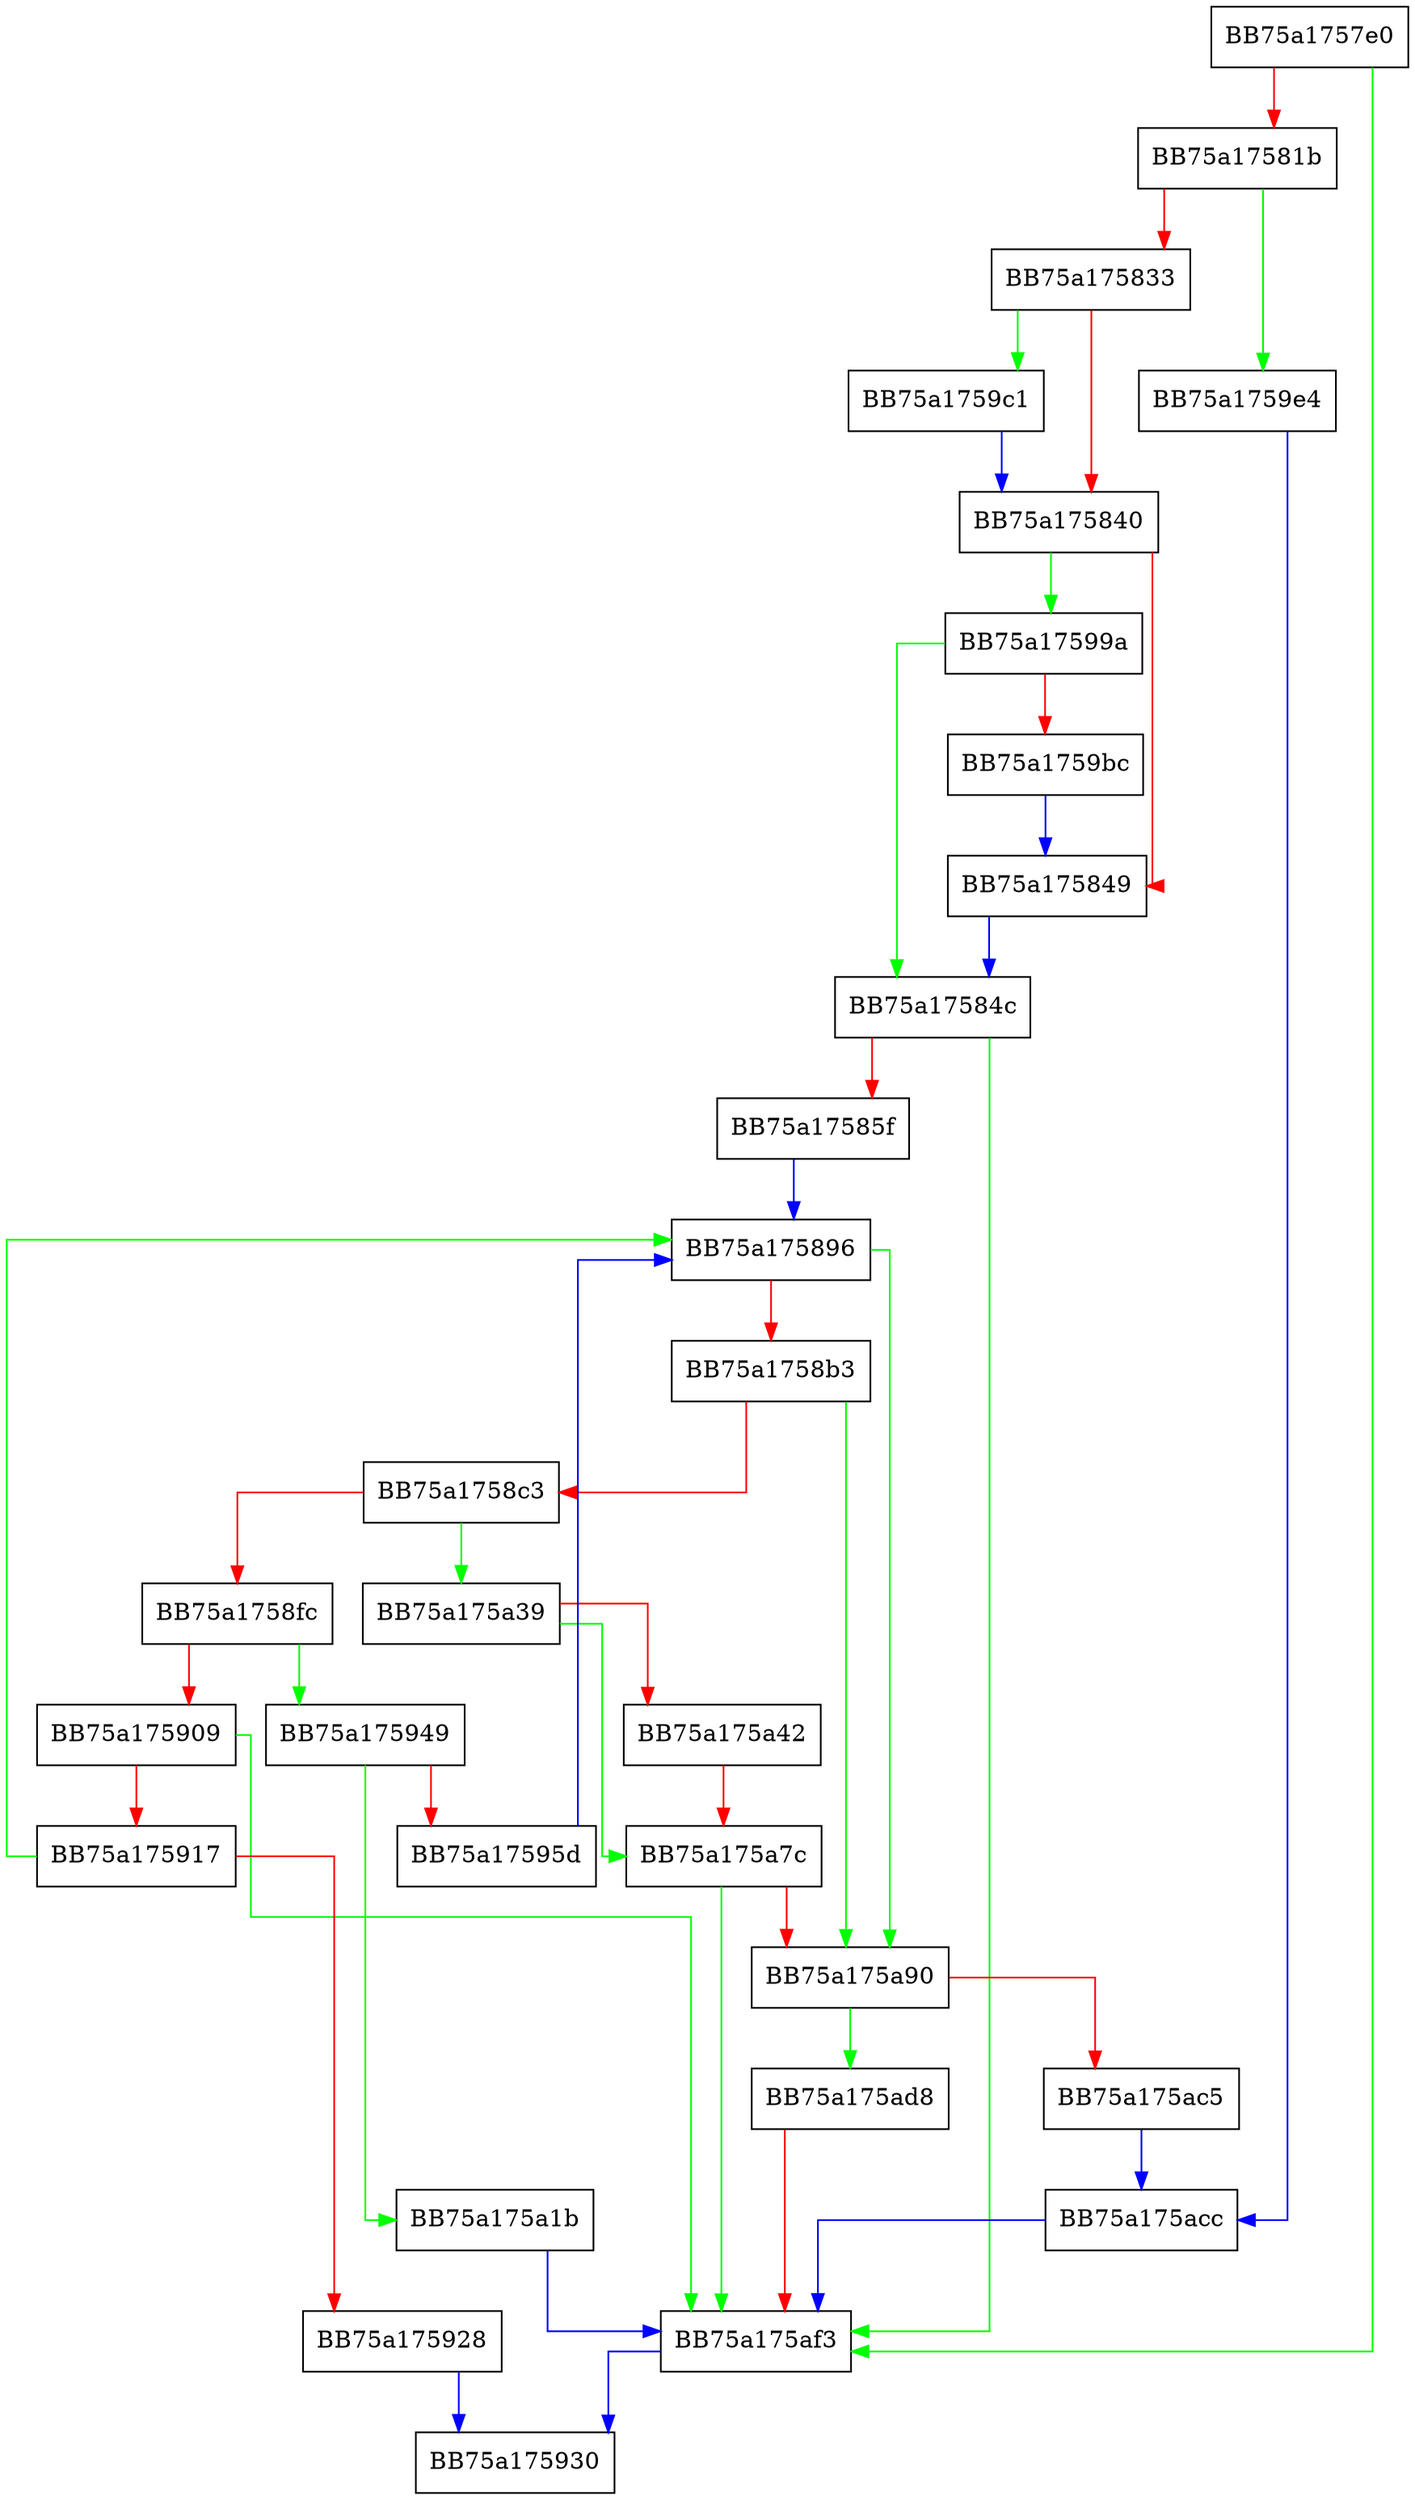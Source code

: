 digraph run {
  node [shape="box"];
  graph [splines=ortho];
  BB75a1757e0 -> BB75a175af3 [color="green"];
  BB75a1757e0 -> BB75a17581b [color="red"];
  BB75a17581b -> BB75a1759e4 [color="green"];
  BB75a17581b -> BB75a175833 [color="red"];
  BB75a175833 -> BB75a1759c1 [color="green"];
  BB75a175833 -> BB75a175840 [color="red"];
  BB75a175840 -> BB75a17599a [color="green"];
  BB75a175840 -> BB75a175849 [color="red"];
  BB75a175849 -> BB75a17584c [color="blue"];
  BB75a17584c -> BB75a175af3 [color="green"];
  BB75a17584c -> BB75a17585f [color="red"];
  BB75a17585f -> BB75a175896 [color="blue"];
  BB75a175896 -> BB75a175a90 [color="green"];
  BB75a175896 -> BB75a1758b3 [color="red"];
  BB75a1758b3 -> BB75a175a90 [color="green"];
  BB75a1758b3 -> BB75a1758c3 [color="red"];
  BB75a1758c3 -> BB75a175a39 [color="green"];
  BB75a1758c3 -> BB75a1758fc [color="red"];
  BB75a1758fc -> BB75a175949 [color="green"];
  BB75a1758fc -> BB75a175909 [color="red"];
  BB75a175909 -> BB75a175af3 [color="green"];
  BB75a175909 -> BB75a175917 [color="red"];
  BB75a175917 -> BB75a175896 [color="green"];
  BB75a175917 -> BB75a175928 [color="red"];
  BB75a175928 -> BB75a175930 [color="blue"];
  BB75a175949 -> BB75a175a1b [color="green"];
  BB75a175949 -> BB75a17595d [color="red"];
  BB75a17595d -> BB75a175896 [color="blue"];
  BB75a17599a -> BB75a17584c [color="green"];
  BB75a17599a -> BB75a1759bc [color="red"];
  BB75a1759bc -> BB75a175849 [color="blue"];
  BB75a1759c1 -> BB75a175840 [color="blue"];
  BB75a1759e4 -> BB75a175acc [color="blue"];
  BB75a175a1b -> BB75a175af3 [color="blue"];
  BB75a175a39 -> BB75a175a7c [color="green"];
  BB75a175a39 -> BB75a175a42 [color="red"];
  BB75a175a42 -> BB75a175a7c [color="red"];
  BB75a175a7c -> BB75a175af3 [color="green"];
  BB75a175a7c -> BB75a175a90 [color="red"];
  BB75a175a90 -> BB75a175ad8 [color="green"];
  BB75a175a90 -> BB75a175ac5 [color="red"];
  BB75a175ac5 -> BB75a175acc [color="blue"];
  BB75a175acc -> BB75a175af3 [color="blue"];
  BB75a175ad8 -> BB75a175af3 [color="red"];
  BB75a175af3 -> BB75a175930 [color="blue"];
}